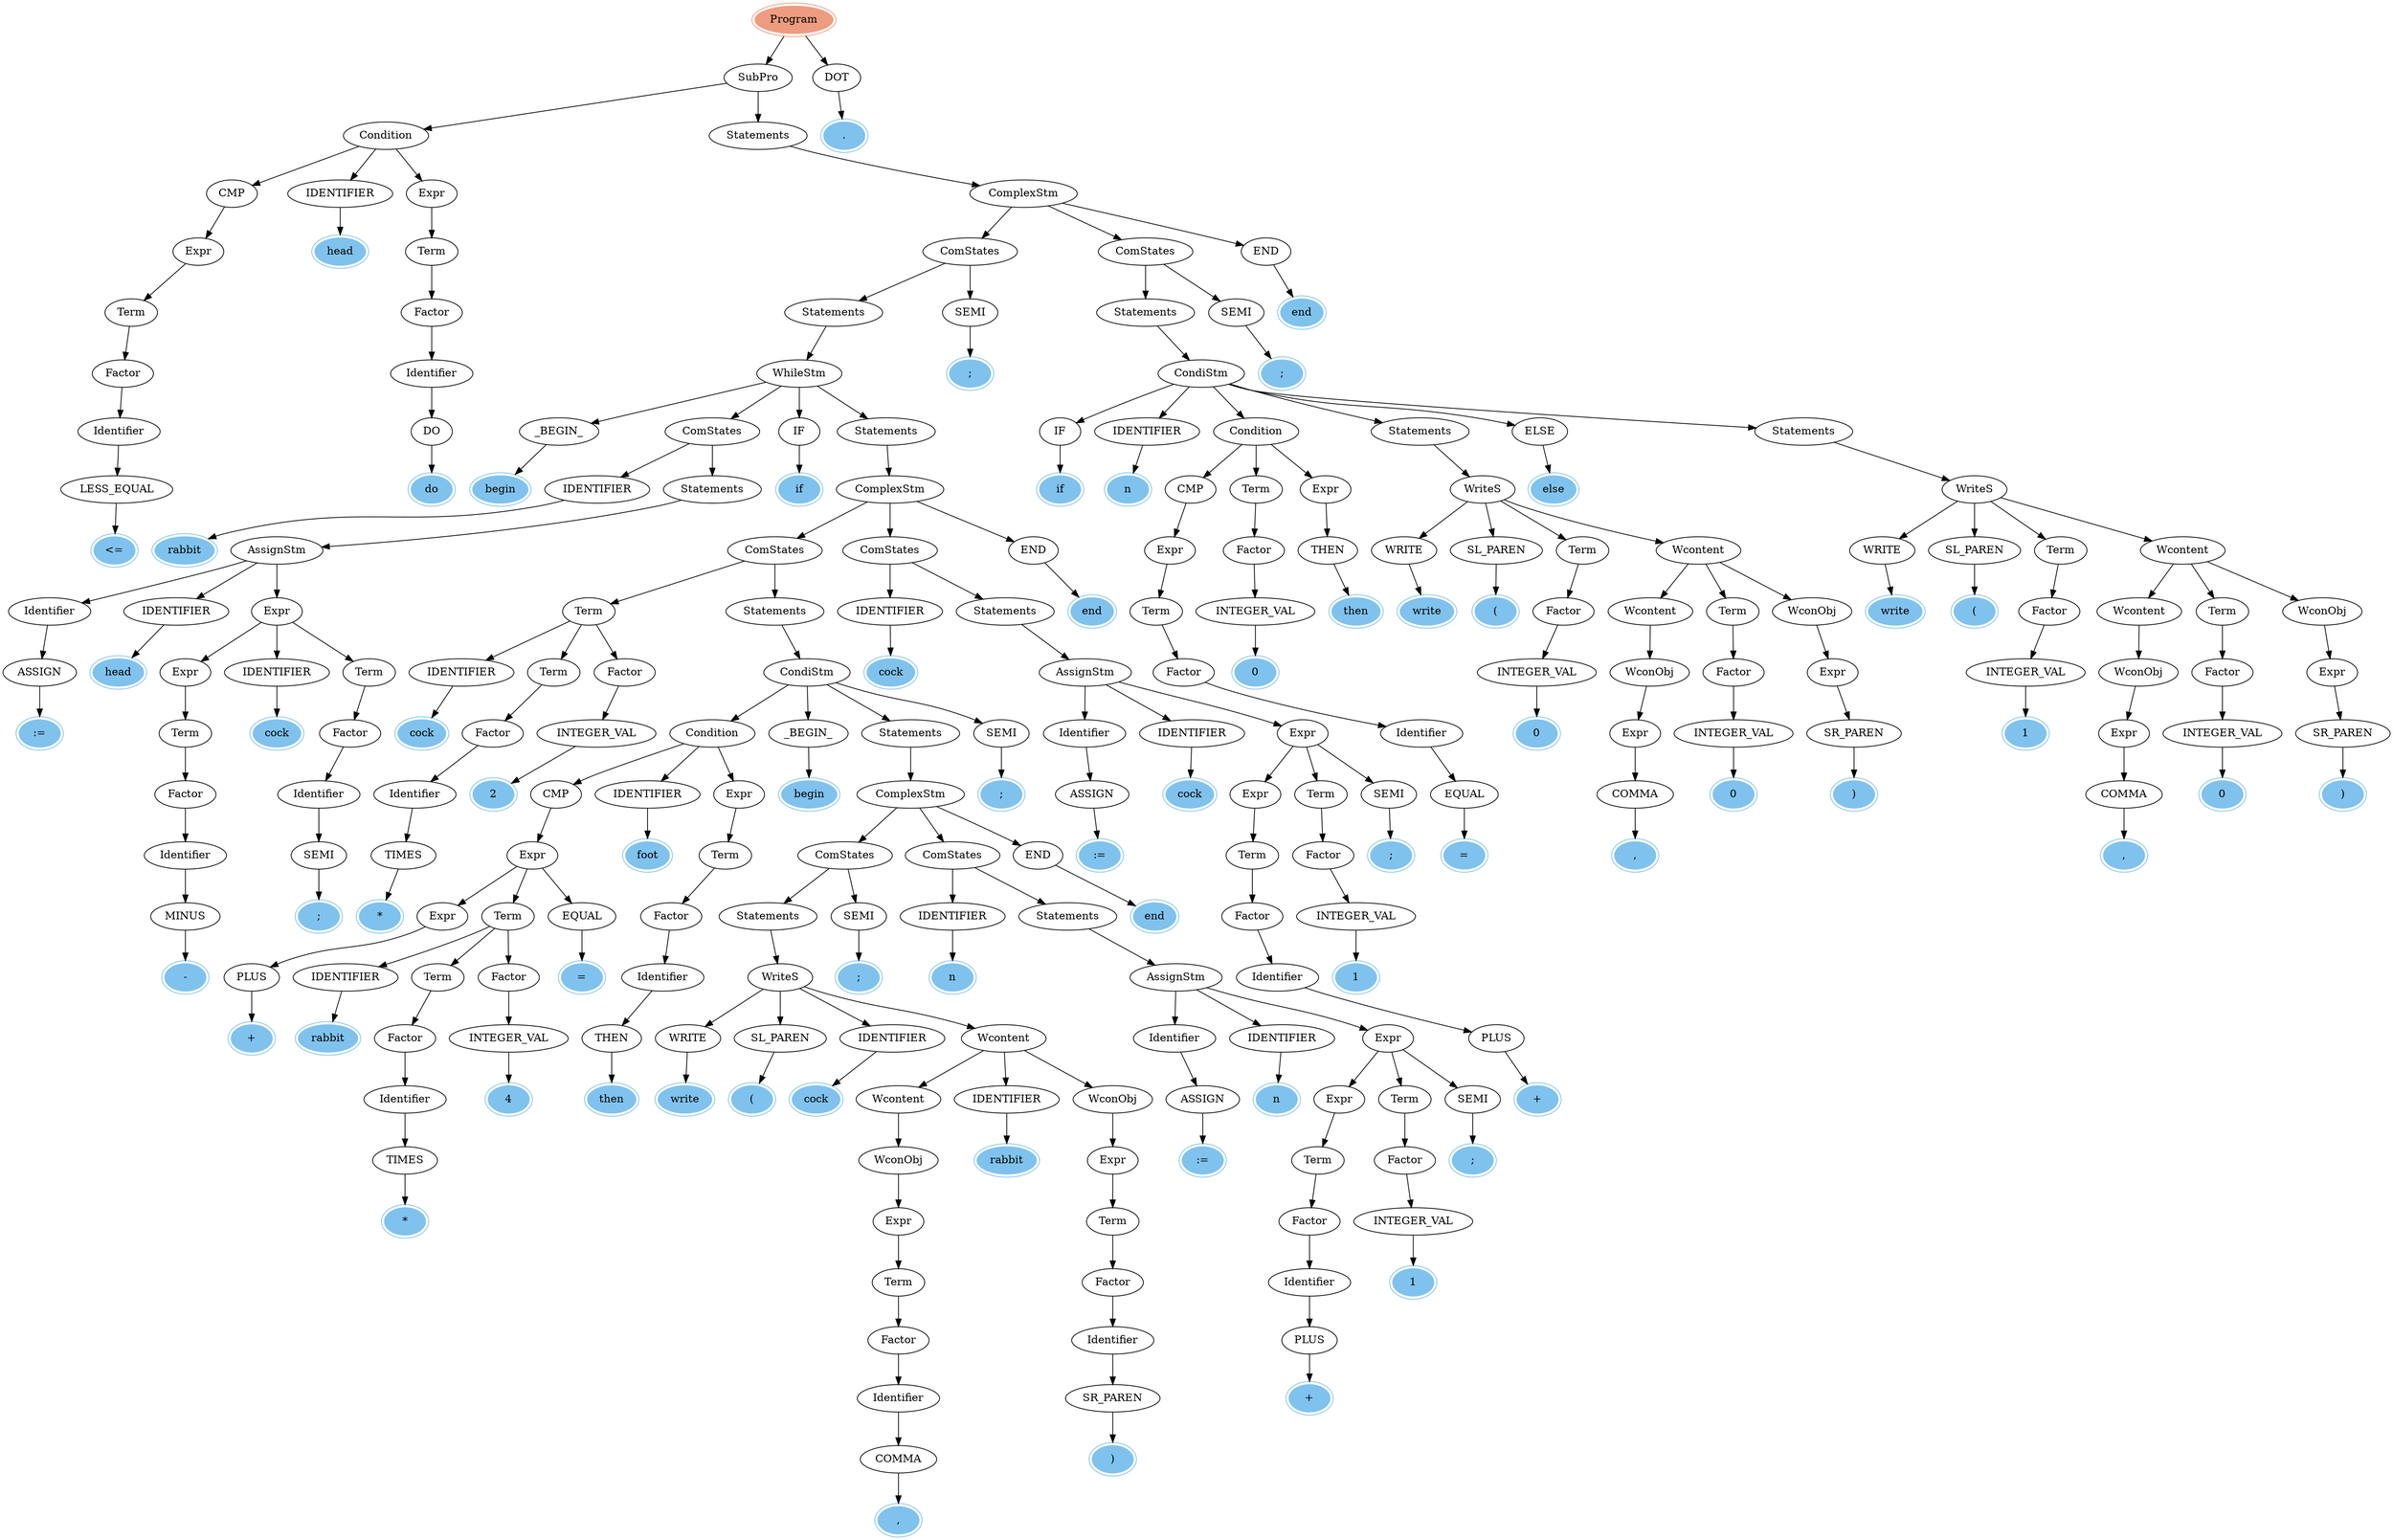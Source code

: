 digraph AST {
    1[label="Program",peripheries=2,style=filled,color="#ee9c80"];
    1[label="Program"]
    2[label="SubPro"]
    3[label="Condition"]
    4[label="CMP"]
    5[label="Expr"]
    6[label="Term"]
    7[label="Factor"]
    8[label="Identifier"]
    9[label="LESS_EQUAL"]
    10[label="<=",peripheries=2, style=filled, color="#80c2ee"];
    11[label="IDENTIFIER"]
    12[label="head",peripheries=2, style=filled, color="#80c2ee"];
    13[label="Expr"]
    14[label="Term"]
    15[label="Factor"]
    16[label="Identifier"]
    17[label="DO"]
    18[label="do",peripheries=2, style=filled, color="#80c2ee"];
    19[label="Statements"]
    20[label="ComplexStm"]
    21[label="ComStates"]
    22[label="Statements"]
    23[label="WhileStm"]
    24[label="_BEGIN_"]
    25[label="begin",peripheries=2, style=filled, color="#80c2ee"];
    26[label="ComStates"]
    27[label="IDENTIFIER"]
    28[label="rabbit",peripheries=2, style=filled, color="#80c2ee"];
    29[label="Statements"]
    30[label="AssignStm"]
    31[label="Identifier"]
    32[label="ASSIGN"]
    33[label=":=",peripheries=2, style=filled, color="#80c2ee"];
    34[label="IDENTIFIER"]
    35[label="head",peripheries=2, style=filled, color="#80c2ee"];
    36[label="Expr"]
    37[label="Expr"]
    38[label="Term"]
    39[label="Factor"]
    40[label="Identifier"]
    41[label="MINUS"]
    42[label="-",peripheries=2, style=filled, color="#80c2ee"];
    43[label="IDENTIFIER"]
    44[label="cock",peripheries=2, style=filled, color="#80c2ee"];
    45[label="Term"]
    46[label="Factor"]
    47[label="Identifier"]
    48[label="SEMI"]
    49[label=";",peripheries=2, style=filled, color="#80c2ee"];
    50[label="IF"]
    51[label="if",peripheries=2, style=filled, color="#80c2ee"];
    52[label="Statements"]
    53[label="ComplexStm"]
    54[label="ComStates"]
    55[label="Term"]
    56[label="IDENTIFIER"]
    57[label="cock",peripheries=2, style=filled, color="#80c2ee"];
    58[label="Term"]
    59[label="Factor"]
    60[label="Identifier"]
    61[label="TIMES"]
    62[label="*",peripheries=2, style=filled, color="#80c2ee"];
    63[label="Factor"]
    64[label="INTEGER_VAL"]
    65[label="2",peripheries=2, style=filled, color="#80c2ee"];
    66[label="Statements"]
    67[label="CondiStm"]
    68[label="Condition"]
    69[label="CMP"]
    70[label="Expr"]
    71[label="Expr"]
    72[label="PLUS"]
    73[label="+",peripheries=2, style=filled, color="#80c2ee"];
    74[label="Term"]
    75[label="IDENTIFIER"]
    76[label="rabbit",peripheries=2, style=filled, color="#80c2ee"];
    77[label="Term"]
    78[label="Factor"]
    79[label="Identifier"]
    80[label="TIMES"]
    81[label="*",peripheries=2, style=filled, color="#80c2ee"];
    82[label="Factor"]
    83[label="INTEGER_VAL"]
    84[label="4",peripheries=2, style=filled, color="#80c2ee"];
    85[label="EQUAL"]
    86[label="=",peripheries=2, style=filled, color="#80c2ee"];
    87[label="IDENTIFIER"]
    88[label="foot",peripheries=2, style=filled, color="#80c2ee"];
    89[label="Expr"]
    90[label="Term"]
    91[label="Factor"]
    92[label="Identifier"]
    93[label="THEN"]
    94[label="then",peripheries=2, style=filled, color="#80c2ee"];
    95[label="_BEGIN_"]
    96[label="begin",peripheries=2, style=filled, color="#80c2ee"];
    97[label="Statements"]
    98[label="ComplexStm"]
    99[label="ComStates"]
    100[label="Statements"]
    101[label="WriteS"]
    102[label="WRITE"]
    103[label="write",peripheries=2, style=filled, color="#80c2ee"];
    104[label="SL_PAREN"]
    105[label="(",peripheries=2, style=filled, color="#80c2ee"];
    106[label="IDENTIFIER"]
    107[label="cock",peripheries=2, style=filled, color="#80c2ee"];
    108[label="Wcontent"]
    109[label="Wcontent"]
    110[label="WconObj"]
    111[label="Expr"]
    112[label="Term"]
    113[label="Factor"]
    114[label="Identifier"]
    115[label="COMMA"]
    116[label=",",peripheries=2, style=filled, color="#80c2ee"];
    117[label="IDENTIFIER"]
    118[label="rabbit",peripheries=2, style=filled, color="#80c2ee"];
    119[label="WconObj"]
    120[label="Expr"]
    121[label="Term"]
    122[label="Factor"]
    123[label="Identifier"]
    124[label="SR_PAREN"]
    125[label=")",peripheries=2, style=filled, color="#80c2ee"];
    126[label="SEMI"]
    127[label=";",peripheries=2, style=filled, color="#80c2ee"];
    128[label="ComStates"]
    129[label="IDENTIFIER"]
    130[label="n",peripheries=2, style=filled, color="#80c2ee"];
    131[label="Statements"]
    132[label="AssignStm"]
    133[label="Identifier"]
    134[label="ASSIGN"]
    135[label=":=",peripheries=2, style=filled, color="#80c2ee"];
    136[label="IDENTIFIER"]
    137[label="n",peripheries=2, style=filled, color="#80c2ee"];
    138[label="Expr"]
    139[label="Expr"]
    140[label="Term"]
    141[label="Factor"]
    142[label="Identifier"]
    143[label="PLUS"]
    144[label="+",peripheries=2, style=filled, color="#80c2ee"];
    145[label="Term"]
    146[label="Factor"]
    147[label="INTEGER_VAL"]
    148[label="1",peripheries=2, style=filled, color="#80c2ee"];
    149[label="SEMI"]
    150[label=";",peripheries=2, style=filled, color="#80c2ee"];
    151[label="END"]
    152[label="end",peripheries=2, style=filled, color="#80c2ee"];
    153[label="SEMI"]
    154[label=";",peripheries=2, style=filled, color="#80c2ee"];
    155[label="ComStates"]
    156[label="IDENTIFIER"]
    157[label="cock",peripheries=2, style=filled, color="#80c2ee"];
    158[label="Statements"]
    159[label="AssignStm"]
    160[label="Identifier"]
    161[label="ASSIGN"]
    162[label=":=",peripheries=2, style=filled, color="#80c2ee"];
    163[label="IDENTIFIER"]
    164[label="cock",peripheries=2, style=filled, color="#80c2ee"];
    165[label="Expr"]
    166[label="Expr"]
    167[label="Term"]
    168[label="Factor"]
    169[label="Identifier"]
    170[label="PLUS"]
    171[label="+",peripheries=2, style=filled, color="#80c2ee"];
    172[label="Term"]
    173[label="Factor"]
    174[label="INTEGER_VAL"]
    175[label="1",peripheries=2, style=filled, color="#80c2ee"];
    176[label="SEMI"]
    177[label=";",peripheries=2, style=filled, color="#80c2ee"];
    178[label="END"]
    179[label="end",peripheries=2, style=filled, color="#80c2ee"];
    180[label="SEMI"]
    181[label=";",peripheries=2, style=filled, color="#80c2ee"];
    182[label="ComStates"]
    183[label="Statements"]
    184[label="CondiStm"]
    185[label="IF"]
    186[label="if",peripheries=2, style=filled, color="#80c2ee"];
    187[label="IDENTIFIER"]
    188[label="n",peripheries=2, style=filled, color="#80c2ee"];
    189[label="Condition"]
    190[label="CMP"]
    191[label="Expr"]
    192[label="Term"]
    193[label="Factor"]
    194[label="Identifier"]
    195[label="EQUAL"]
    196[label="=",peripheries=2, style=filled, color="#80c2ee"];
    197[label="Term"]
    198[label="Factor"]
    199[label="INTEGER_VAL"]
    200[label="0",peripheries=2, style=filled, color="#80c2ee"];
    201[label="Expr"]
    202[label="THEN"]
    203[label="then",peripheries=2, style=filled, color="#80c2ee"];
    204[label="Statements"]
    205[label="WriteS"]
    206[label="WRITE"]
    207[label="write",peripheries=2, style=filled, color="#80c2ee"];
    208[label="SL_PAREN"]
    209[label="(",peripheries=2, style=filled, color="#80c2ee"];
    210[label="Term"]
    211[label="Factor"]
    212[label="INTEGER_VAL"]
    213[label="0",peripheries=2, style=filled, color="#80c2ee"];
    214[label="Wcontent"]
    215[label="Wcontent"]
    216[label="WconObj"]
    217[label="Expr"]
    218[label="COMMA"]
    219[label=",",peripheries=2, style=filled, color="#80c2ee"];
    220[label="Term"]
    221[label="Factor"]
    222[label="INTEGER_VAL"]
    223[label="0",peripheries=2, style=filled, color="#80c2ee"];
    224[label="WconObj"]
    225[label="Expr"]
    226[label="SR_PAREN"]
    227[label=")",peripheries=2, style=filled, color="#80c2ee"];
    228[label="ELSE"]
    229[label="else",peripheries=2, style=filled, color="#80c2ee"];
    230[label="Statements"]
    231[label="WriteS"]
    232[label="WRITE"]
    233[label="write",peripheries=2, style=filled, color="#80c2ee"];
    234[label="SL_PAREN"]
    235[label="(",peripheries=2, style=filled, color="#80c2ee"];
    236[label="Term"]
    237[label="Factor"]
    238[label="INTEGER_VAL"]
    239[label="1",peripheries=2, style=filled, color="#80c2ee"];
    240[label="Wcontent"]
    241[label="Wcontent"]
    242[label="WconObj"]
    243[label="Expr"]
    244[label="COMMA"]
    245[label=",",peripheries=2, style=filled, color="#80c2ee"];
    246[label="Term"]
    247[label="Factor"]
    248[label="INTEGER_VAL"]
    249[label="0",peripheries=2, style=filled, color="#80c2ee"];
    250[label="WconObj"]
    251[label="Expr"]
    252[label="SR_PAREN"]
    253[label=")",peripheries=2, style=filled, color="#80c2ee"];
    254[label="SEMI"]
    255[label=";",peripheries=2, style=filled, color="#80c2ee"];
    256[label="END"]
    257[label="end",peripheries=2, style=filled, color="#80c2ee"];
    258[label="DOT"]
    259[label=".",peripheries=2, style=filled, color="#80c2ee"];
    1 -> 2 ;
    2 -> 3 ;
    3 -> 4 ;
    4 -> 5 ;
    5 -> 6 ;
    6 -> 7 ;
    7 -> 8 ;
    8 -> 9 ;
    9 -> 10 ;
    3 -> 11 ;
    11 -> 12 ;
    3 -> 13 ;
    13 -> 14 ;
    14 -> 15 ;
    15 -> 16 ;
    16 -> 17 ;
    17 -> 18 ;
    2 -> 19 ;
    19 -> 20 ;
    20 -> 21 ;
    21 -> 22 ;
    22 -> 23 ;
    23 -> 24 ;
    24 -> 25 ;
    23 -> 26 ;
    26 -> 27 ;
    27 -> 28 ;
    26 -> 29 ;
    29 -> 30 ;
    30 -> 31 ;
    31 -> 32 ;
    32 -> 33 ;
    30 -> 34 ;
    34 -> 35 ;
    30 -> 36 ;
    36 -> 37 ;
    37 -> 38 ;
    38 -> 39 ;
    39 -> 40 ;
    40 -> 41 ;
    41 -> 42 ;
    36 -> 43 ;
    43 -> 44 ;
    36 -> 45 ;
    45 -> 46 ;
    46 -> 47 ;
    47 -> 48 ;
    48 -> 49 ;
    23 -> 50 ;
    50 -> 51 ;
    23 -> 52 ;
    52 -> 53 ;
    53 -> 54 ;
    54 -> 55 ;
    55 -> 56 ;
    56 -> 57 ;
    55 -> 58 ;
    58 -> 59 ;
    59 -> 60 ;
    60 -> 61 ;
    61 -> 62 ;
    55 -> 63 ;
    63 -> 64 ;
    64 -> 65 ;
    54 -> 66 ;
    66 -> 67 ;
    67 -> 68 ;
    68 -> 69 ;
    69 -> 70 ;
    70 -> 71 ;
    71 -> 72 ;
    72 -> 73 ;
    70 -> 74 ;
    74 -> 75 ;
    75 -> 76 ;
    74 -> 77 ;
    77 -> 78 ;
    78 -> 79 ;
    79 -> 80 ;
    80 -> 81 ;
    74 -> 82 ;
    82 -> 83 ;
    83 -> 84 ;
    70 -> 85 ;
    85 -> 86 ;
    68 -> 87 ;
    87 -> 88 ;
    68 -> 89 ;
    89 -> 90 ;
    90 -> 91 ;
    91 -> 92 ;
    92 -> 93 ;
    93 -> 94 ;
    67 -> 95 ;
    95 -> 96 ;
    67 -> 97 ;
    97 -> 98 ;
    98 -> 99 ;
    99 -> 100 ;
    100 -> 101 ;
    101 -> 102 ;
    102 -> 103 ;
    101 -> 104 ;
    104 -> 105 ;
    101 -> 106 ;
    106 -> 107 ;
    101 -> 108 ;
    108 -> 109 ;
    109 -> 110 ;
    110 -> 111 ;
    111 -> 112 ;
    112 -> 113 ;
    113 -> 114 ;
    114 -> 115 ;
    115 -> 116 ;
    108 -> 117 ;
    117 -> 118 ;
    108 -> 119 ;
    119 -> 120 ;
    120 -> 121 ;
    121 -> 122 ;
    122 -> 123 ;
    123 -> 124 ;
    124 -> 125 ;
    99 -> 126 ;
    126 -> 127 ;
    98 -> 128 ;
    128 -> 129 ;
    129 -> 130 ;
    128 -> 131 ;
    131 -> 132 ;
    132 -> 133 ;
    133 -> 134 ;
    134 -> 135 ;
    132 -> 136 ;
    136 -> 137 ;
    132 -> 138 ;
    138 -> 139 ;
    139 -> 140 ;
    140 -> 141 ;
    141 -> 142 ;
    142 -> 143 ;
    143 -> 144 ;
    138 -> 145 ;
    145 -> 146 ;
    146 -> 147 ;
    147 -> 148 ;
    138 -> 149 ;
    149 -> 150 ;
    98 -> 151 ;
    151 -> 152 ;
    67 -> 153 ;
    153 -> 154 ;
    53 -> 155 ;
    155 -> 156 ;
    156 -> 157 ;
    155 -> 158 ;
    158 -> 159 ;
    159 -> 160 ;
    160 -> 161 ;
    161 -> 162 ;
    159 -> 163 ;
    163 -> 164 ;
    159 -> 165 ;
    165 -> 166 ;
    166 -> 167 ;
    167 -> 168 ;
    168 -> 169 ;
    169 -> 170 ;
    170 -> 171 ;
    165 -> 172 ;
    172 -> 173 ;
    173 -> 174 ;
    174 -> 175 ;
    165 -> 176 ;
    176 -> 177 ;
    53 -> 178 ;
    178 -> 179 ;
    21 -> 180 ;
    180 -> 181 ;
    20 -> 182 ;
    182 -> 183 ;
    183 -> 184 ;
    184 -> 185 ;
    185 -> 186 ;
    184 -> 187 ;
    187 -> 188 ;
    184 -> 189 ;
    189 -> 190 ;
    190 -> 191 ;
    191 -> 192 ;
    192 -> 193 ;
    193 -> 194 ;
    194 -> 195 ;
    195 -> 196 ;
    189 -> 197 ;
    197 -> 198 ;
    198 -> 199 ;
    199 -> 200 ;
    189 -> 201 ;
    201 -> 202 ;
    202 -> 203 ;
    184 -> 204 ;
    204 -> 205 ;
    205 -> 206 ;
    206 -> 207 ;
    205 -> 208 ;
    208 -> 209 ;
    205 -> 210 ;
    210 -> 211 ;
    211 -> 212 ;
    212 -> 213 ;
    205 -> 214 ;
    214 -> 215 ;
    215 -> 216 ;
    216 -> 217 ;
    217 -> 218 ;
    218 -> 219 ;
    214 -> 220 ;
    220 -> 221 ;
    221 -> 222 ;
    222 -> 223 ;
    214 -> 224 ;
    224 -> 225 ;
    225 -> 226 ;
    226 -> 227 ;
    184 -> 228 ;
    228 -> 229 ;
    184 -> 230 ;
    230 -> 231 ;
    231 -> 232 ;
    232 -> 233 ;
    231 -> 234 ;
    234 -> 235 ;
    231 -> 236 ;
    236 -> 237 ;
    237 -> 238 ;
    238 -> 239 ;
    231 -> 240 ;
    240 -> 241 ;
    241 -> 242 ;
    242 -> 243 ;
    243 -> 244 ;
    244 -> 245 ;
    240 -> 246 ;
    246 -> 247 ;
    247 -> 248 ;
    248 -> 249 ;
    240 -> 250 ;
    250 -> 251 ;
    251 -> 252 ;
    252 -> 253 ;
    182 -> 254 ;
    254 -> 255 ;
    20 -> 256 ;
    256 -> 257 ;
    1 -> 258 ;
    258 -> 259 ;
}
